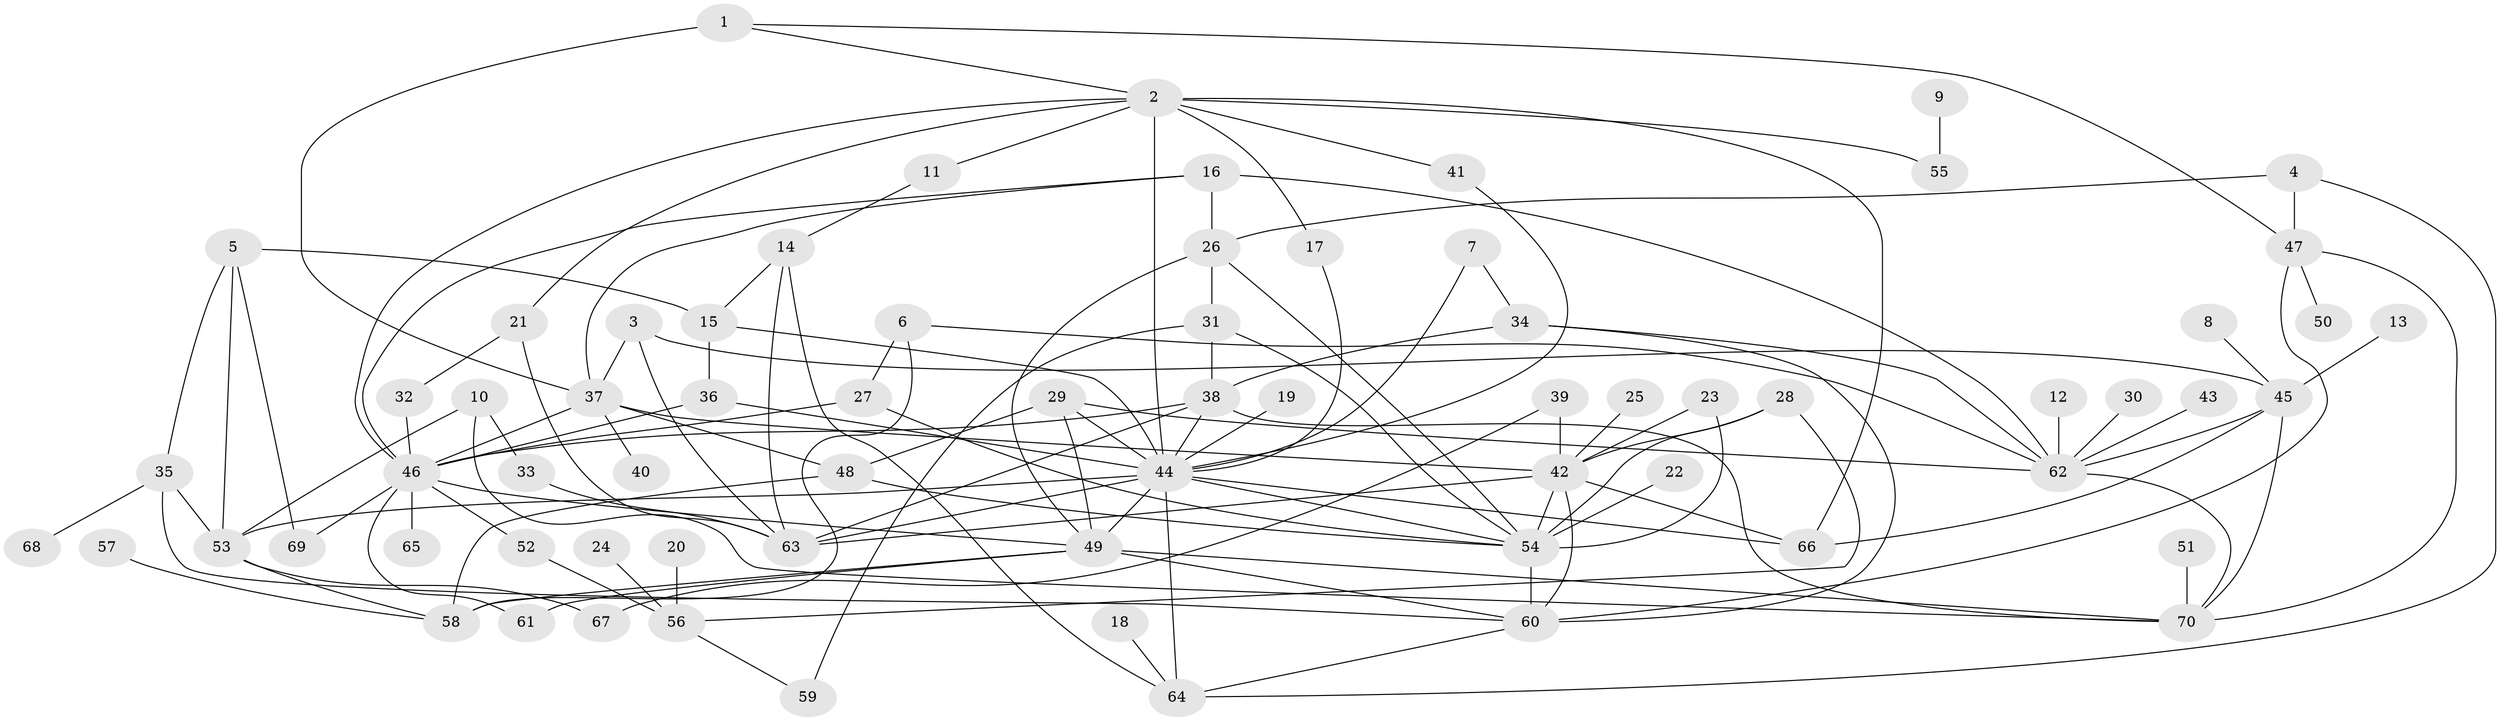 // original degree distribution, {5: 0.07194244604316546, 7: 0.050359712230215826, 10: 0.007194244604316547, 3: 0.23741007194244604, 2: 0.2733812949640288, 4: 0.1079136690647482, 11: 0.007194244604316547, 9: 0.007194244604316547, 6: 0.007194244604316547, 1: 0.2302158273381295}
// Generated by graph-tools (version 1.1) at 2025/49/03/09/25 03:49:26]
// undirected, 70 vertices, 128 edges
graph export_dot {
graph [start="1"]
  node [color=gray90,style=filled];
  1;
  2;
  3;
  4;
  5;
  6;
  7;
  8;
  9;
  10;
  11;
  12;
  13;
  14;
  15;
  16;
  17;
  18;
  19;
  20;
  21;
  22;
  23;
  24;
  25;
  26;
  27;
  28;
  29;
  30;
  31;
  32;
  33;
  34;
  35;
  36;
  37;
  38;
  39;
  40;
  41;
  42;
  43;
  44;
  45;
  46;
  47;
  48;
  49;
  50;
  51;
  52;
  53;
  54;
  55;
  56;
  57;
  58;
  59;
  60;
  61;
  62;
  63;
  64;
  65;
  66;
  67;
  68;
  69;
  70;
  1 -- 2 [weight=1.0];
  1 -- 37 [weight=2.0];
  1 -- 47 [weight=1.0];
  2 -- 11 [weight=1.0];
  2 -- 17 [weight=1.0];
  2 -- 21 [weight=1.0];
  2 -- 41 [weight=1.0];
  2 -- 44 [weight=2.0];
  2 -- 46 [weight=1.0];
  2 -- 55 [weight=1.0];
  2 -- 66 [weight=1.0];
  3 -- 37 [weight=1.0];
  3 -- 45 [weight=1.0];
  3 -- 63 [weight=1.0];
  4 -- 26 [weight=1.0];
  4 -- 47 [weight=1.0];
  4 -- 64 [weight=1.0];
  5 -- 15 [weight=1.0];
  5 -- 35 [weight=1.0];
  5 -- 53 [weight=1.0];
  5 -- 69 [weight=1.0];
  6 -- 27 [weight=1.0];
  6 -- 58 [weight=1.0];
  6 -- 62 [weight=1.0];
  7 -- 34 [weight=1.0];
  7 -- 44 [weight=1.0];
  8 -- 45 [weight=1.0];
  9 -- 55 [weight=1.0];
  10 -- 33 [weight=1.0];
  10 -- 53 [weight=1.0];
  10 -- 70 [weight=1.0];
  11 -- 14 [weight=1.0];
  12 -- 62 [weight=1.0];
  13 -- 45 [weight=1.0];
  14 -- 15 [weight=1.0];
  14 -- 63 [weight=1.0];
  14 -- 64 [weight=1.0];
  15 -- 36 [weight=1.0];
  15 -- 44 [weight=1.0];
  16 -- 26 [weight=1.0];
  16 -- 37 [weight=1.0];
  16 -- 46 [weight=1.0];
  16 -- 62 [weight=1.0];
  17 -- 44 [weight=1.0];
  18 -- 64 [weight=1.0];
  19 -- 44 [weight=1.0];
  20 -- 56 [weight=2.0];
  21 -- 32 [weight=1.0];
  21 -- 63 [weight=1.0];
  22 -- 54 [weight=1.0];
  23 -- 42 [weight=1.0];
  23 -- 54 [weight=1.0];
  24 -- 56 [weight=1.0];
  25 -- 42 [weight=1.0];
  26 -- 31 [weight=1.0];
  26 -- 49 [weight=1.0];
  26 -- 54 [weight=1.0];
  27 -- 46 [weight=1.0];
  27 -- 54 [weight=1.0];
  28 -- 42 [weight=1.0];
  28 -- 54 [weight=1.0];
  28 -- 56 [weight=1.0];
  29 -- 44 [weight=1.0];
  29 -- 48 [weight=1.0];
  29 -- 49 [weight=1.0];
  29 -- 62 [weight=1.0];
  30 -- 62 [weight=1.0];
  31 -- 38 [weight=1.0];
  31 -- 54 [weight=1.0];
  31 -- 59 [weight=1.0];
  32 -- 46 [weight=1.0];
  33 -- 63 [weight=1.0];
  34 -- 38 [weight=1.0];
  34 -- 60 [weight=1.0];
  34 -- 62 [weight=1.0];
  35 -- 53 [weight=1.0];
  35 -- 60 [weight=1.0];
  35 -- 68 [weight=1.0];
  36 -- 44 [weight=1.0];
  36 -- 46 [weight=1.0];
  37 -- 40 [weight=1.0];
  37 -- 42 [weight=1.0];
  37 -- 46 [weight=1.0];
  37 -- 48 [weight=1.0];
  38 -- 44 [weight=1.0];
  38 -- 46 [weight=1.0];
  38 -- 63 [weight=1.0];
  38 -- 70 [weight=1.0];
  39 -- 42 [weight=1.0];
  39 -- 67 [weight=1.0];
  41 -- 44 [weight=1.0];
  42 -- 54 [weight=1.0];
  42 -- 60 [weight=1.0];
  42 -- 63 [weight=1.0];
  42 -- 66 [weight=1.0];
  43 -- 62 [weight=1.0];
  44 -- 49 [weight=1.0];
  44 -- 53 [weight=1.0];
  44 -- 54 [weight=1.0];
  44 -- 63 [weight=1.0];
  44 -- 64 [weight=1.0];
  44 -- 66 [weight=1.0];
  45 -- 62 [weight=1.0];
  45 -- 66 [weight=1.0];
  45 -- 70 [weight=1.0];
  46 -- 49 [weight=1.0];
  46 -- 52 [weight=1.0];
  46 -- 61 [weight=1.0];
  46 -- 65 [weight=1.0];
  46 -- 69 [weight=1.0];
  47 -- 50 [weight=1.0];
  47 -- 60 [weight=1.0];
  47 -- 70 [weight=1.0];
  48 -- 54 [weight=1.0];
  48 -- 58 [weight=1.0];
  49 -- 58 [weight=1.0];
  49 -- 60 [weight=1.0];
  49 -- 61 [weight=1.0];
  49 -- 70 [weight=1.0];
  51 -- 70 [weight=1.0];
  52 -- 56 [weight=1.0];
  53 -- 58 [weight=1.0];
  53 -- 67 [weight=1.0];
  54 -- 60 [weight=1.0];
  56 -- 59 [weight=1.0];
  57 -- 58 [weight=1.0];
  60 -- 64 [weight=1.0];
  62 -- 70 [weight=1.0];
}
